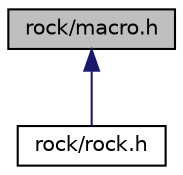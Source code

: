 digraph "rock/macro.h"
{
 // LATEX_PDF_SIZE
  edge [fontname="Helvetica",fontsize="10",labelfontname="Helvetica",labelfontsize="10"];
  node [fontname="Helvetica",fontsize="10",shape=record];
  Node1 [label="rock/macro.h",height=0.2,width=0.4,color="black", fillcolor="grey75", style="filled", fontcolor="black",tooltip="常用宏的封装"];
  Node1 -> Node2 [dir="back",color="midnightblue",fontsize="10",style="solid"];
  Node2 [label="rock/rock.h",height=0.2,width=0.4,color="black", fillcolor="white", style="filled",URL="$rock_8h.html",tooltip="rock头文件"];
}
